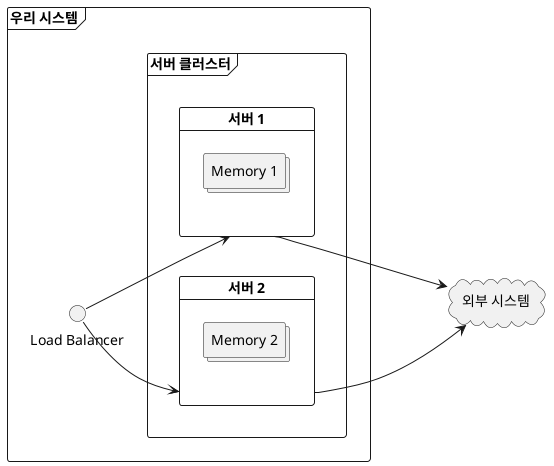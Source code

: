 @startuml
left to right direction

frame "우리 시스템" {
    circle "Load Balancer" as LB

    frame "서버 클러스터" {
        card "서버 1" as Server1 {
            collections "Memory 1"
        }
        card "서버 2" as Server2 {
            collections "Memory 2"
        }
    }
}

cloud "외부 시스템" as ExternalApi

LB --> Server1
LB --> Server2

Server1 ---> ExternalApi
Server2 ---> ExternalApi
@enduml